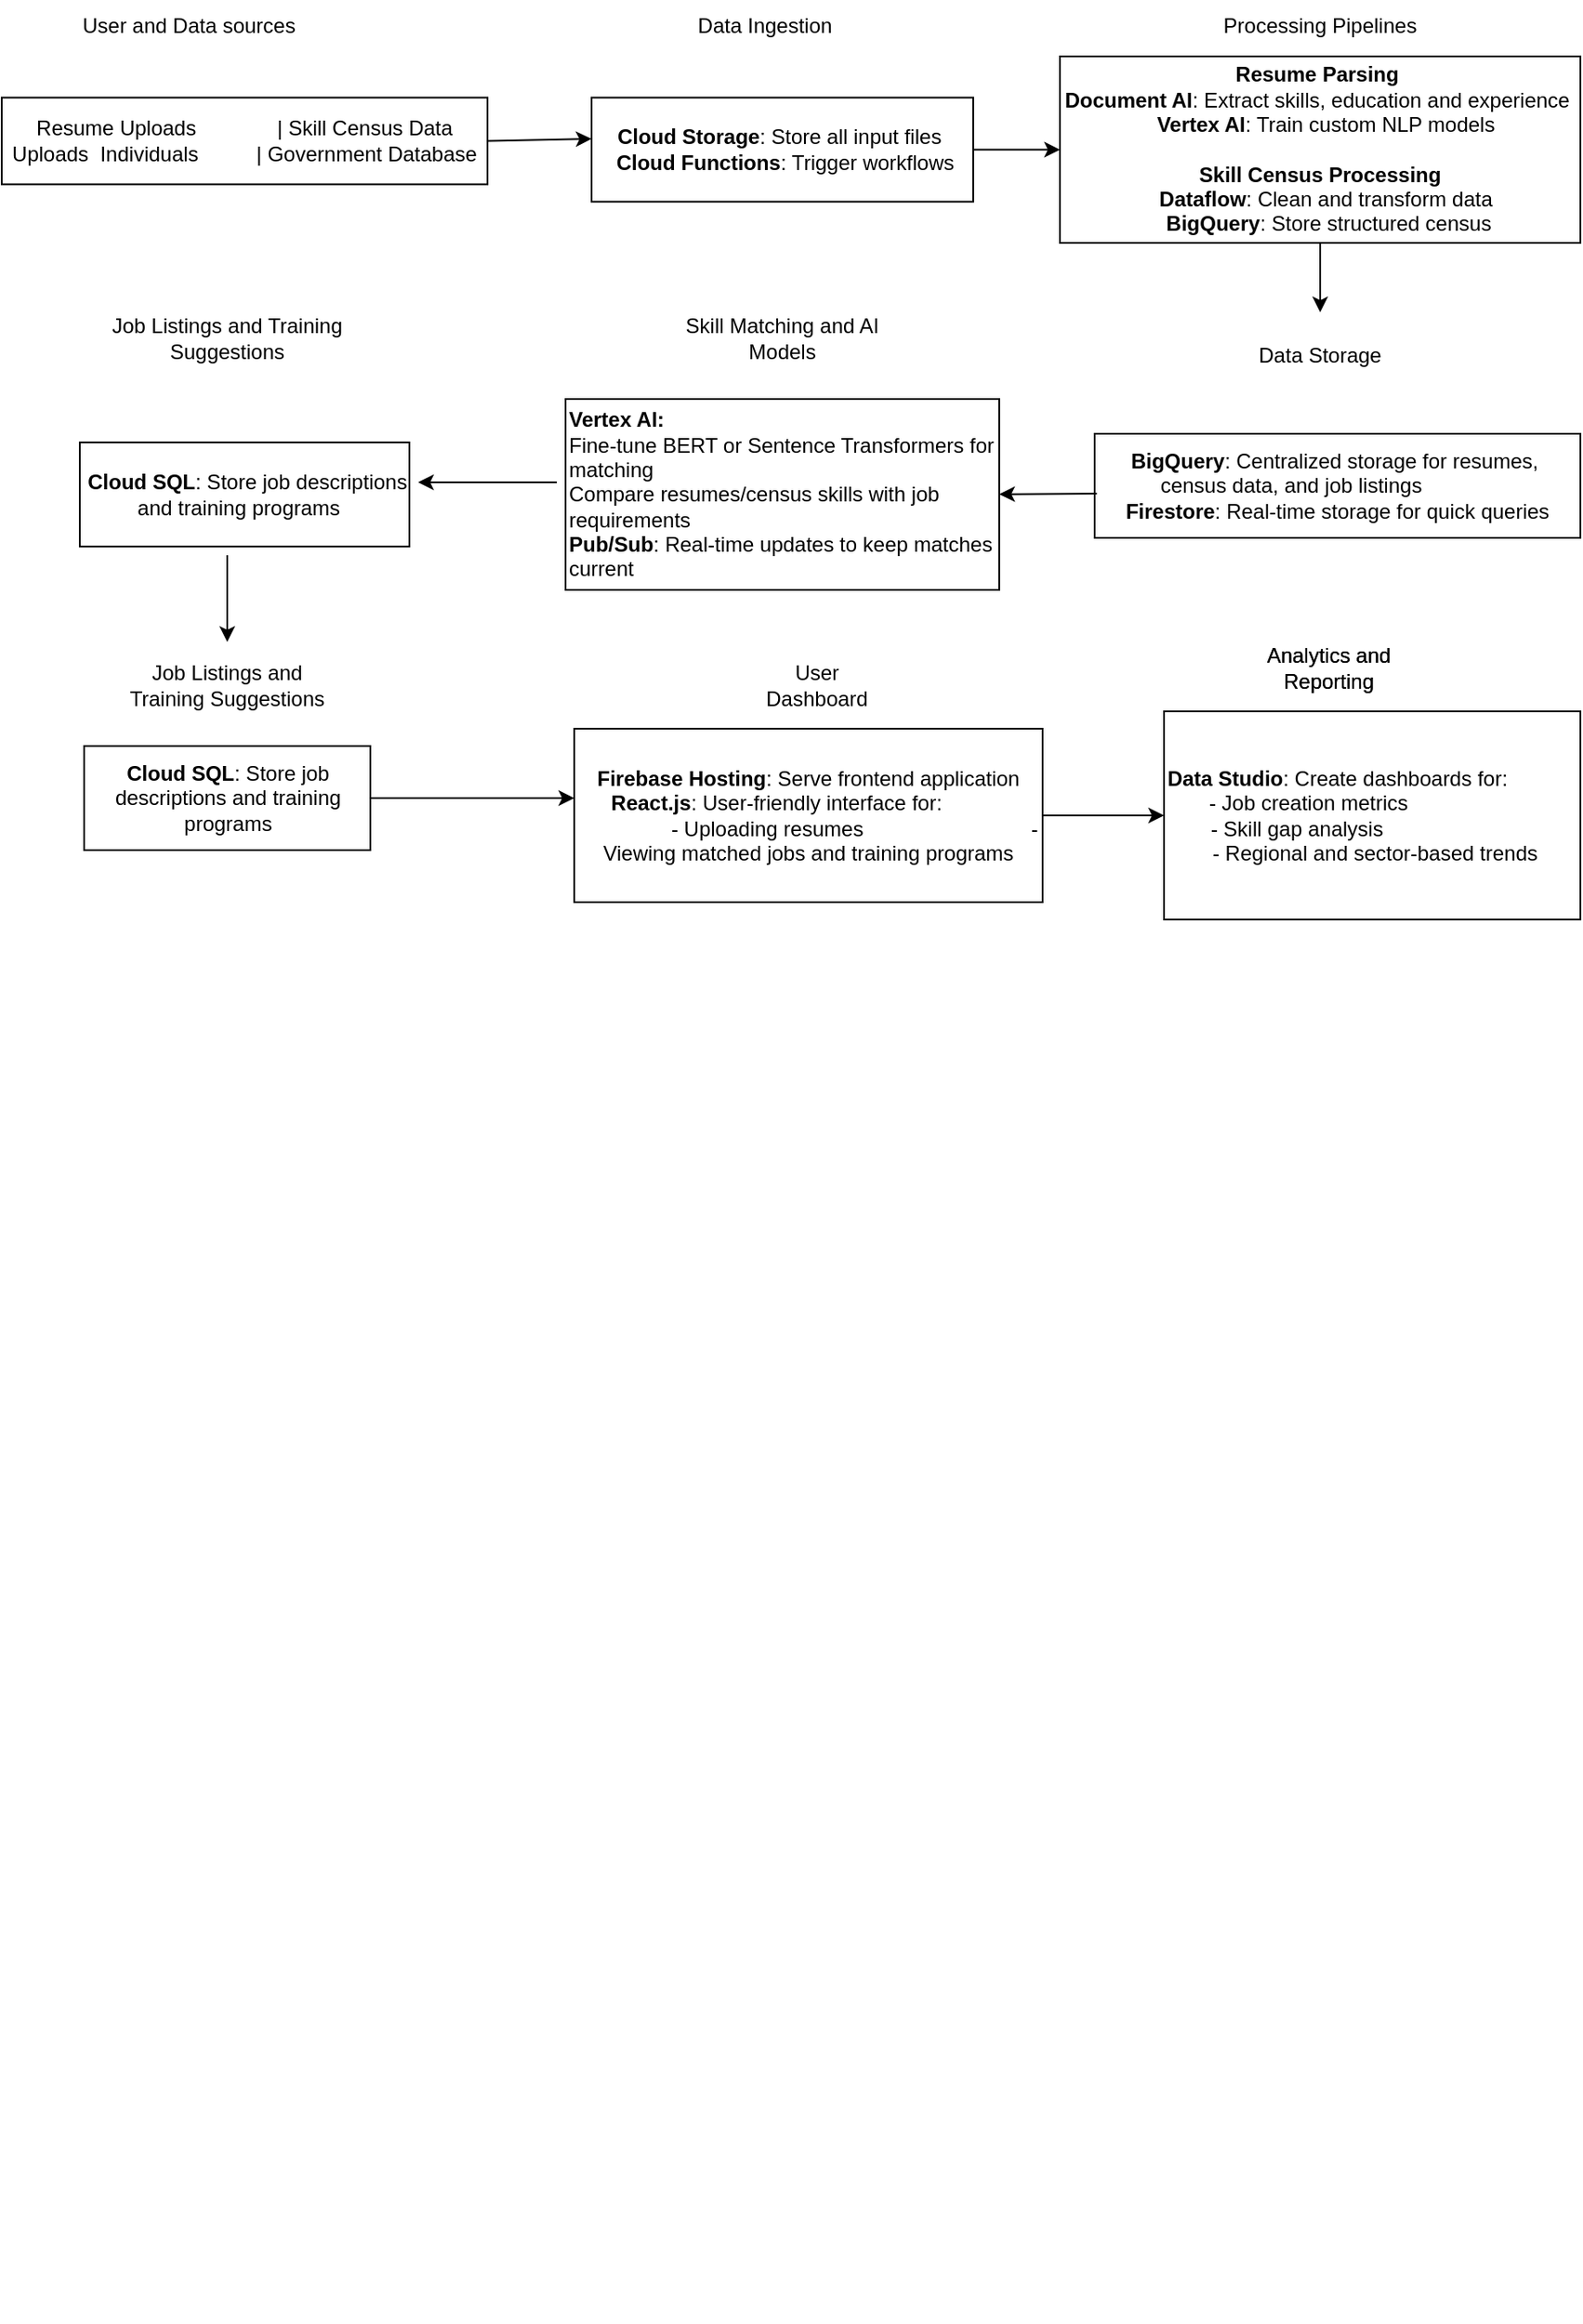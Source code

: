 <mxfile version="26.0.8">
  <diagram name="Page-1" id="KI4Y0oX6pv6Ozw2fStX0">
    <mxGraphModel dx="2062" dy="2952" grid="1" gridSize="10" guides="1" tooltips="1" connect="1" arrows="1" fold="1" page="1" pageScale="1" pageWidth="827" pageHeight="1169" math="0" shadow="0">
      <root>
        <mxCell id="0" />
        <mxCell id="1" parent="0" />
        <mxCell id="UTL-VtF_5XHsdnBEG8fD-2" value="Resume Uploads&amp;nbsp; &amp;nbsp; &amp;nbsp; &amp;nbsp; &amp;nbsp; &amp;nbsp; &amp;nbsp; | Skill Census Data Uploads&amp;nbsp;&amp;nbsp;Individuals&amp;nbsp; &amp;nbsp; &amp;nbsp; &amp;nbsp; &amp;nbsp; | Government Database" style="rounded=0;whiteSpace=wrap;html=1;" vertex="1" parent="1">
          <mxGeometry x="-90" y="-1593.75" width="280" height="50" as="geometry" />
        </mxCell>
        <mxCell id="UTL-VtF_5XHsdnBEG8fD-6" style="edgeStyle=orthogonalEdgeStyle;rounded=0;orthogonalLoop=1;jettySize=auto;html=1;exitX=0.5;exitY=1;exitDx=0;exitDy=0;" edge="1" parent="1">
          <mxGeometry relative="1" as="geometry">
            <mxPoint x="400" y="-320" as="sourcePoint" />
            <mxPoint x="400" y="-320" as="targetPoint" />
          </mxGeometry>
        </mxCell>
        <mxCell id="UTL-VtF_5XHsdnBEG8fD-7" value="&lt;b&gt;Cloud Storage&lt;/b&gt;: Store all input files&amp;nbsp; &amp;nbsp;&lt;b&gt;Cloud Functions&lt;/b&gt;: Trigger workflows" style="rounded=0;whiteSpace=wrap;html=1;" vertex="1" parent="1">
          <mxGeometry x="250" y="-1593.75" width="220" height="60" as="geometry" />
        </mxCell>
        <mxCell id="UTL-VtF_5XHsdnBEG8fD-8" value="Data Ingestion" style="text;html=1;align=center;verticalAlign=middle;whiteSpace=wrap;rounded=0;" vertex="1" parent="1">
          <mxGeometry x="300" y="-1650" width="100" height="30" as="geometry" />
        </mxCell>
        <mxCell id="UTL-VtF_5XHsdnBEG8fD-10" value="User and Data sources" style="text;html=1;align=center;verticalAlign=middle;whiteSpace=wrap;rounded=0;" vertex="1" parent="1">
          <mxGeometry x="-50" y="-1650" width="136" height="30" as="geometry" />
        </mxCell>
        <mxCell id="UTL-VtF_5XHsdnBEG8fD-18" value="" style="endArrow=classic;html=1;rounded=0;exitX=1;exitY=0.5;exitDx=0;exitDy=0;" edge="1" parent="1" source="UTL-VtF_5XHsdnBEG8fD-2">
          <mxGeometry width="50" height="50" relative="1" as="geometry">
            <mxPoint x="350" y="-1460" as="sourcePoint" />
            <mxPoint x="250" y="-1570" as="targetPoint" />
          </mxGeometry>
        </mxCell>
        <mxCell id="UTL-VtF_5XHsdnBEG8fD-19" value="Processing Pipelines" style="text;html=1;align=center;verticalAlign=middle;whiteSpace=wrap;rounded=0;" vertex="1" parent="1">
          <mxGeometry x="610" y="-1650" width="120" height="30" as="geometry" />
        </mxCell>
        <mxCell id="UTL-VtF_5XHsdnBEG8fD-20" value="&lt;b&gt;&amp;nbsp; &amp;nbsp; &amp;nbsp; &amp;nbsp; &amp;nbsp; &amp;nbsp; &amp;nbsp; &amp;nbsp; &amp;nbsp; &amp;nbsp; &amp;nbsp; &amp;nbsp; &amp;nbsp; Resume Parsing&lt;/b&gt;&amp;nbsp; &amp;nbsp; &amp;nbsp; &amp;nbsp; &amp;nbsp; &amp;nbsp; &amp;nbsp; &amp;nbsp; &amp;nbsp; &amp;nbsp; &amp;nbsp; &amp;nbsp; &amp;nbsp; &amp;nbsp;&lt;br&gt;&lt;div style=&quot;&quot;&gt;&lt;span style=&quot;background-color: transparent; color: light-dark(rgb(0, 0, 0), rgb(255, 255, 255));&quot;&gt;&lt;b&gt;Document AI&lt;/b&gt;: Extract skills, education and experience&amp;nbsp; &amp;nbsp; &lt;/span&gt;&lt;b style=&quot;background-color: transparent; color: light-dark(rgb(0, 0, 0), rgb(255, 255, 255));&quot;&gt;Vertex AI&lt;/b&gt;&lt;span style=&quot;background-color: transparent; color: light-dark(rgb(0, 0, 0), rgb(255, 255, 255));&quot;&gt;: Train custom NLP models&lt;/span&gt;&lt;/div&gt;&lt;div style=&quot;&quot;&gt;&lt;span style=&quot;background-color: transparent; color: light-dark(rgb(0, 0, 0), rgb(255, 255, 255));&quot;&gt;&lt;br&gt;&lt;/span&gt;&lt;/div&gt;&lt;div style=&quot;&quot;&gt;&lt;b&gt;Skill Census Processing&lt;br&gt;&lt;/b&gt;&amp;nbsp; &lt;b&gt;&amp;nbsp;Dataflow&lt;/b&gt;: Clean and transform data&amp;nbsp;&lt;br&gt;&amp;nbsp; &amp;nbsp;&lt;b&gt;BigQuery&lt;/b&gt;: Store structured census&lt;span style=&quot;background-color: transparent; color: light-dark(rgb(0, 0, 0), rgb(255, 255, 255));&quot;&gt;&lt;/span&gt;&lt;/div&gt;" style="rounded=0;whiteSpace=wrap;html=1;align=center;" vertex="1" parent="1">
          <mxGeometry x="520" y="-1617.5" width="300" height="107.5" as="geometry" />
        </mxCell>
        <mxCell id="UTL-VtF_5XHsdnBEG8fD-23" value="" style="endArrow=classic;html=1;rounded=0;exitX=1;exitY=0.5;exitDx=0;exitDy=0;entryX=0;entryY=0.5;entryDx=0;entryDy=0;" edge="1" parent="1" source="UTL-VtF_5XHsdnBEG8fD-7" target="UTL-VtF_5XHsdnBEG8fD-20">
          <mxGeometry width="50" height="50" relative="1" as="geometry">
            <mxPoint x="350" y="-1460" as="sourcePoint" />
            <mxPoint x="400" y="-1510" as="targetPoint" />
          </mxGeometry>
        </mxCell>
        <mxCell id="UTL-VtF_5XHsdnBEG8fD-27" value="" style="endArrow=classic;html=1;rounded=0;exitX=0.5;exitY=1;exitDx=0;exitDy=0;" edge="1" parent="1" source="UTL-VtF_5XHsdnBEG8fD-20">
          <mxGeometry width="50" height="50" relative="1" as="geometry">
            <mxPoint x="480" y="-1370" as="sourcePoint" />
            <mxPoint x="670" y="-1470" as="targetPoint" />
          </mxGeometry>
        </mxCell>
        <mxCell id="UTL-VtF_5XHsdnBEG8fD-28" value="Data Storage" style="text;html=1;align=center;verticalAlign=middle;whiteSpace=wrap;rounded=0;" vertex="1" parent="1">
          <mxGeometry x="625" y="-1460" width="90" height="30" as="geometry" />
        </mxCell>
        <mxCell id="UTL-VtF_5XHsdnBEG8fD-29" value="&lt;b&gt;BigQuery&lt;/b&gt;: Centralized storage for resumes,&amp;nbsp; census data, and job listings&amp;nbsp; &amp;nbsp; &amp;nbsp; &amp;nbsp; &amp;nbsp; &amp;nbsp; &amp;nbsp; &amp;nbsp;&amp;nbsp;&lt;div&gt;&lt;span style=&quot;background-color: transparent; color: light-dark(rgb(0, 0, 0), rgb(255, 255, 255));&quot;&gt;&lt;b&gt;Firestore&lt;/b&gt;: Real-time storage for quick queries&lt;/span&gt;&lt;/div&gt;" style="rounded=0;whiteSpace=wrap;html=1;" vertex="1" parent="1">
          <mxGeometry x="540" y="-1400" width="280" height="60" as="geometry" />
        </mxCell>
        <mxCell id="UTL-VtF_5XHsdnBEG8fD-30" value="" style="endArrow=classic;html=1;rounded=0;entryX=0.995;entryY=0.425;entryDx=0;entryDy=0;entryPerimeter=0;" edge="1" parent="1">
          <mxGeometry width="50" height="50" relative="1" as="geometry">
            <mxPoint x="541.25" y="-1365.5" as="sourcePoint" />
            <mxPoint x="485" y="-1365.12" as="targetPoint" />
          </mxGeometry>
        </mxCell>
        <mxCell id="UTL-VtF_5XHsdnBEG8fD-31" value="&lt;div style=&quot;&quot;&gt;&lt;b&gt;Vertex AI:&amp;nbsp;&lt;/b&gt; &amp;nbsp; &amp;nbsp; &amp;nbsp; &amp;nbsp; &amp;nbsp; &amp;nbsp; &amp;nbsp; &amp;nbsp; &amp;nbsp; &amp;nbsp; &amp;nbsp; &amp;nbsp; &amp;nbsp; &amp;nbsp; &amp;nbsp; &amp;nbsp; &amp;nbsp; &amp;nbsp; &amp;nbsp; &amp;nbsp; &amp;nbsp; &amp;nbsp; &amp;nbsp; &amp;nbsp;&amp;nbsp;&lt;/div&gt;&lt;div style=&quot;&quot;&gt;Fine-tune BERT or Sentence Transformers for matching&amp;nbsp; &amp;nbsp; &amp;nbsp;&amp;nbsp;&lt;/div&gt;&lt;div style=&quot;&quot;&gt;Compare resumes/census skills with job requirements&lt;/div&gt;&lt;div&gt;&lt;b&gt;Pub/Sub&lt;/b&gt;: Real-time updates to keep matches current&lt;/div&gt;" style="rounded=0;whiteSpace=wrap;html=1;align=left;" vertex="1" parent="1">
          <mxGeometry x="235" y="-1420" width="250" height="110" as="geometry" />
        </mxCell>
        <mxCell id="UTL-VtF_5XHsdnBEG8fD-32" value="Skill Matching and AI Models" style="text;html=1;align=center;verticalAlign=middle;whiteSpace=wrap;rounded=0;" vertex="1" parent="1">
          <mxGeometry x="290" y="-1470" width="140" height="30" as="geometry" />
        </mxCell>
        <mxCell id="UTL-VtF_5XHsdnBEG8fD-35" value="&lt;div&gt;&amp;nbsp;&lt;b&gt;Cloud SQL&lt;/b&gt;: Store job descriptions and&amp;nbsp;&lt;span style=&quot;background-color: transparent; color: light-dark(rgb(0, 0, 0), rgb(255, 255, 255));&quot;&gt;training programs&amp;nbsp;&amp;nbsp;&lt;/span&gt;&lt;/div&gt;" style="rounded=0;whiteSpace=wrap;html=1;" vertex="1" parent="1">
          <mxGeometry x="-45" y="-1395" width="190" height="60" as="geometry" />
        </mxCell>
        <mxCell id="UTL-VtF_5XHsdnBEG8fD-37" value="Job Listings and Training Suggestions" style="text;html=1;align=center;verticalAlign=middle;whiteSpace=wrap;rounded=0;" vertex="1" parent="1">
          <mxGeometry x="-30" y="-1470" width="140" height="30" as="geometry" />
        </mxCell>
        <mxCell id="UTL-VtF_5XHsdnBEG8fD-39" value="" style="endArrow=classic;html=1;rounded=0;" edge="1" parent="1">
          <mxGeometry width="50" height="50" relative="1" as="geometry">
            <mxPoint x="230" y="-1372" as="sourcePoint" />
            <mxPoint x="150" y="-1372" as="targetPoint" />
          </mxGeometry>
        </mxCell>
        <mxCell id="UTL-VtF_5XHsdnBEG8fD-40" value="" style="endArrow=classic;html=1;rounded=0;" edge="1" parent="1">
          <mxGeometry width="50" height="50" relative="1" as="geometry">
            <mxPoint x="40" y="-1330" as="sourcePoint" />
            <mxPoint x="40" y="-1280" as="targetPoint" />
          </mxGeometry>
        </mxCell>
        <mxCell id="UTL-VtF_5XHsdnBEG8fD-42" value="Job Listings and Training Suggestions" style="text;html=1;align=center;verticalAlign=middle;whiteSpace=wrap;rounded=0;" vertex="1" parent="1">
          <mxGeometry x="-25" y="-1270" width="130" height="30" as="geometry" />
        </mxCell>
        <mxCell id="UTL-VtF_5XHsdnBEG8fD-43" value="&lt;div&gt;&lt;b&gt;Cloud SQL&lt;/b&gt;: Store job descriptions and&amp;nbsp;&lt;span style=&quot;background-color: transparent; color: light-dark(rgb(0, 0, 0), rgb(255, 255, 255));&quot;&gt;training programs&lt;/span&gt;&lt;/div&gt;" style="rounded=0;whiteSpace=wrap;html=1;" vertex="1" parent="1">
          <mxGeometry x="-42.5" y="-1220" width="165" height="60" as="geometry" />
        </mxCell>
        <mxCell id="UTL-VtF_5XHsdnBEG8fD-44" value="User Dashboard" style="text;html=1;align=center;verticalAlign=middle;whiteSpace=wrap;rounded=0;" vertex="1" parent="1">
          <mxGeometry x="350" y="-1270" width="60" height="30" as="geometry" />
        </mxCell>
        <mxCell id="UTL-VtF_5XHsdnBEG8fD-47" value="" style="endArrow=classic;html=1;rounded=0;exitX=1;exitY=0.5;exitDx=0;exitDy=0;entryX=0;entryY=0.4;entryDx=0;entryDy=0;entryPerimeter=0;" edge="1" parent="1" source="UTL-VtF_5XHsdnBEG8fD-43" target="UTL-VtF_5XHsdnBEG8fD-48">
          <mxGeometry width="50" height="50" relative="1" as="geometry">
            <mxPoint x="350" y="-1260" as="sourcePoint" />
            <mxPoint x="220" y="-1190" as="targetPoint" />
          </mxGeometry>
        </mxCell>
        <mxCell id="UTL-VtF_5XHsdnBEG8fD-48" value="&lt;div&gt;&amp;nbsp;&lt;b&gt;Firebase Hosting&lt;/b&gt;: Serve frontend application&amp;nbsp; &lt;span style=&quot;background-color: transparent; color: light-dark(rgb(0, 0, 0), rgb(255, 255, 255));&quot;&gt;&amp;nbsp;&lt;b&gt;React.js&lt;/b&gt;: User-friendly interface for:&amp;nbsp; &amp;nbsp; &amp;nbsp; &amp;nbsp; &amp;nbsp; &amp;nbsp;&amp;nbsp;&lt;/span&gt;&lt;span style=&quot;background-color: transparent; color: light-dark(rgb(0, 0, 0), rgb(255, 255, 255));&quot;&gt;&lt;span style=&quot;white-space: pre;&quot;&gt;&#x9;&lt;/span&gt;&lt;span style=&quot;white-space: pre;&quot;&gt;&#x9;&lt;/span&gt;- Uploading resumes&amp;nbsp; &amp;nbsp; &amp;nbsp; &amp;nbsp; &amp;nbsp; &amp;nbsp; &amp;nbsp; &amp;nbsp; &amp;nbsp; &amp;nbsp; &amp;nbsp; &amp;nbsp; &amp;nbsp; &amp;nbsp; &amp;nbsp;&lt;/span&gt;&lt;span style=&quot;background-color: transparent; color: light-dark(rgb(0, 0, 0), rgb(255, 255, 255));&quot;&gt;- Viewing matched jobs and training programs&lt;/span&gt;&lt;/div&gt;" style="rounded=0;whiteSpace=wrap;html=1;" vertex="1" parent="1">
          <mxGeometry x="240" y="-1230" width="270" height="100" as="geometry" />
        </mxCell>
        <mxCell id="UTL-VtF_5XHsdnBEG8fD-49" value="Analytics and Reporting" style="text;html=1;align=center;verticalAlign=middle;whiteSpace=wrap;rounded=0;" vertex="1" parent="1">
          <mxGeometry x="625" y="-1280" width="100" height="30" as="geometry" />
        </mxCell>
        <mxCell id="UTL-VtF_5XHsdnBEG8fD-51" value="&lt;div&gt;&lt;b&gt;Data Studio&lt;/b&gt;: Create dashboards for:&amp;nbsp; &amp;nbsp; &amp;nbsp; &amp;nbsp; &amp;nbsp; &amp;nbsp;&amp;nbsp;&lt;/div&gt;&lt;div&gt;&amp;nbsp; &amp;nbsp;- Job creation metrics&amp;nbsp; &amp;nbsp; &amp;nbsp; &amp;nbsp; &amp;nbsp; &amp;nbsp; &amp;nbsp; &amp;nbsp; &amp;nbsp; &amp;nbsp; &amp;nbsp; &amp;nbsp; &amp;nbsp;&lt;/div&gt;&lt;div&gt;&amp;nbsp;- Skill gap analysis&amp;nbsp; &amp;nbsp; &amp;nbsp; &amp;nbsp; &amp;nbsp; &amp;nbsp; &amp;nbsp; &amp;nbsp; &amp;nbsp; &amp;nbsp; &amp;nbsp; &amp;nbsp; &amp;nbsp; &amp;nbsp;&lt;/div&gt;&lt;div&gt;&amp;nbsp;- Regional and sector-based trends&lt;/div&gt;" style="rounded=0;whiteSpace=wrap;html=1;" vertex="1" parent="1">
          <mxGeometry x="580" y="-1240" width="240" height="120" as="geometry" />
        </mxCell>
        <mxCell id="UTL-VtF_5XHsdnBEG8fD-52" value="" style="endArrow=classic;html=1;rounded=0;exitX=1;exitY=0.5;exitDx=0;exitDy=0;entryX=0;entryY=0.5;entryDx=0;entryDy=0;" edge="1" parent="1" source="UTL-VtF_5XHsdnBEG8fD-48" target="UTL-VtF_5XHsdnBEG8fD-51">
          <mxGeometry width="50" height="50" relative="1" as="geometry">
            <mxPoint x="350" y="-1280" as="sourcePoint" />
            <mxPoint x="400" y="-1330" as="targetPoint" />
          </mxGeometry>
        </mxCell>
        <mxCell id="UTL-VtF_5XHsdnBEG8fD-53" value="Analytics and Reporting" style="text;html=1;align=center;verticalAlign=middle;whiteSpace=wrap;rounded=0;" vertex="1" parent="1">
          <mxGeometry x="625" y="-1280" width="100" height="30" as="geometry" />
        </mxCell>
      </root>
    </mxGraphModel>
  </diagram>
</mxfile>
